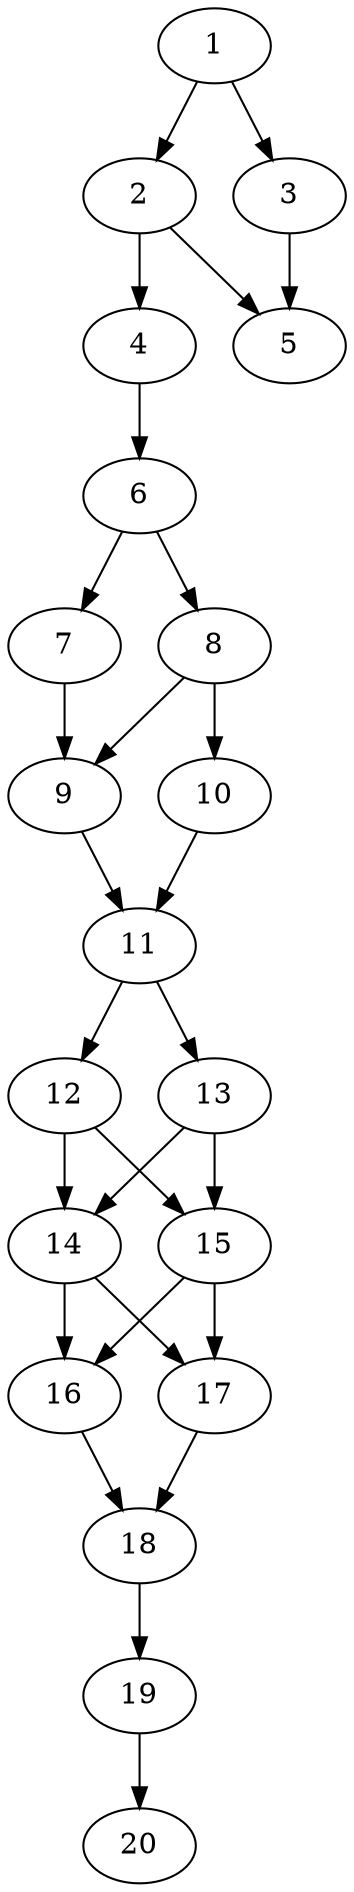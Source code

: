 // DAG automatically generated by daggen at Thu Oct  3 13:58:42 2019
// ./daggen --dot -n 20 --ccr 0.4 --fat 0.3 --regular 0.7 --density 0.9 --mindata 5242880 --maxdata 52428800 
digraph G {
  1 [size="86466560", alpha="0.12", expect_size="34586624"] 
  1 -> 2 [size ="34586624"]
  1 -> 3 [size ="34586624"]
  2 [size="96729600", alpha="0.14", expect_size="38691840"] 
  2 -> 4 [size ="38691840"]
  2 -> 5 [size ="38691840"]
  3 [size="114055680", alpha="0.01", expect_size="45622272"] 
  3 -> 5 [size ="45622272"]
  4 [size="58357760", alpha="0.15", expect_size="23343104"] 
  4 -> 6 [size ="23343104"]
  5 [size="32757760", alpha="0.17", expect_size="13103104"] 
  6 [size="35018240", alpha="0.04", expect_size="14007296"] 
  6 -> 7 [size ="14007296"]
  6 -> 8 [size ="14007296"]
  7 [size="50577920", alpha="0.02", expect_size="20231168"] 
  7 -> 9 [size ="20231168"]
  8 [size="100341760", alpha="0.13", expect_size="40136704"] 
  8 -> 9 [size ="40136704"]
  8 -> 10 [size ="40136704"]
  9 [size="27880960", alpha="0.09", expect_size="11152384"] 
  9 -> 11 [size ="11152384"]
  10 [size="123904000", alpha="0.15", expect_size="49561600"] 
  10 -> 11 [size ="49561600"]
  11 [size="80616960", alpha="0.14", expect_size="32246784"] 
  11 -> 12 [size ="32246784"]
  11 -> 13 [size ="32246784"]
  12 [size="34467840", alpha="0.04", expect_size="13787136"] 
  12 -> 14 [size ="13787136"]
  12 -> 15 [size ="13787136"]
  13 [size="115840000", alpha="0.18", expect_size="46336000"] 
  13 -> 14 [size ="46336000"]
  13 -> 15 [size ="46336000"]
  14 [size="122990080", alpha="0.19", expect_size="49196032"] 
  14 -> 16 [size ="49196032"]
  14 -> 17 [size ="49196032"]
  15 [size="90798080", alpha="0.15", expect_size="36319232"] 
  15 -> 16 [size ="36319232"]
  15 -> 17 [size ="36319232"]
  16 [size="71011840", alpha="0.19", expect_size="28404736"] 
  16 -> 18 [size ="28404736"]
  17 [size="91742720", alpha="0.15", expect_size="36697088"] 
  17 -> 18 [size ="36697088"]
  18 [size="100820480", alpha="0.05", expect_size="40328192"] 
  18 -> 19 [size ="40328192"]
  19 [size="59307520", alpha="0.08", expect_size="23723008"] 
  19 -> 20 [size ="23723008"]
  20 [size="110126080", alpha="0.15", expect_size="44050432"] 
}
